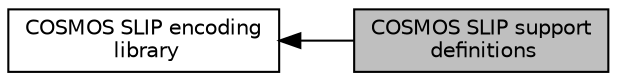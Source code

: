 digraph "COSMOS SLIP support definitions"
{
  edge [fontname="Helvetica",fontsize="10",labelfontname="Helvetica",labelfontsize="10"];
  node [fontname="Helvetica",fontsize="10",shape=record];
  rankdir=LR;
  Node0 [label="COSMOS SLIP support\l definitions",height=0.2,width=0.4,color="black", fillcolor="grey75", style="filled", fontcolor="black"];
  Node1 [label="COSMOS SLIP encoding\l library",height=0.2,width=0.4,color="black", fillcolor="white", style="filled",URL="$group__sliplib.html"];
  Node1->Node0 [shape=plaintext, dir="back", style="solid"];
}
